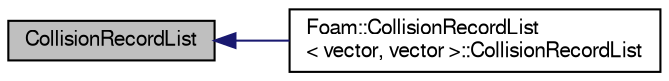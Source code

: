 digraph "CollisionRecordList"
{
  bgcolor="transparent";
  edge [fontname="FreeSans",fontsize="10",labelfontname="FreeSans",labelfontsize="10"];
  node [fontname="FreeSans",fontsize="10",shape=record];
  rankdir="LR";
  Node1 [label="CollisionRecordList",height=0.2,width=0.4,color="black", fillcolor="grey75", style="filled", fontcolor="black"];
  Node1 -> Node2 [dir="back",color="midnightblue",fontsize="10",style="solid",fontname="FreeSans"];
  Node2 [label="Foam::CollisionRecordList\l\< vector, vector \>::CollisionRecordList",height=0.2,width=0.4,color="black",URL="$a23866.html#aa92b12c12e45b963dffa2a583e99fef6",tooltip="Construct from Istream. "];
}
